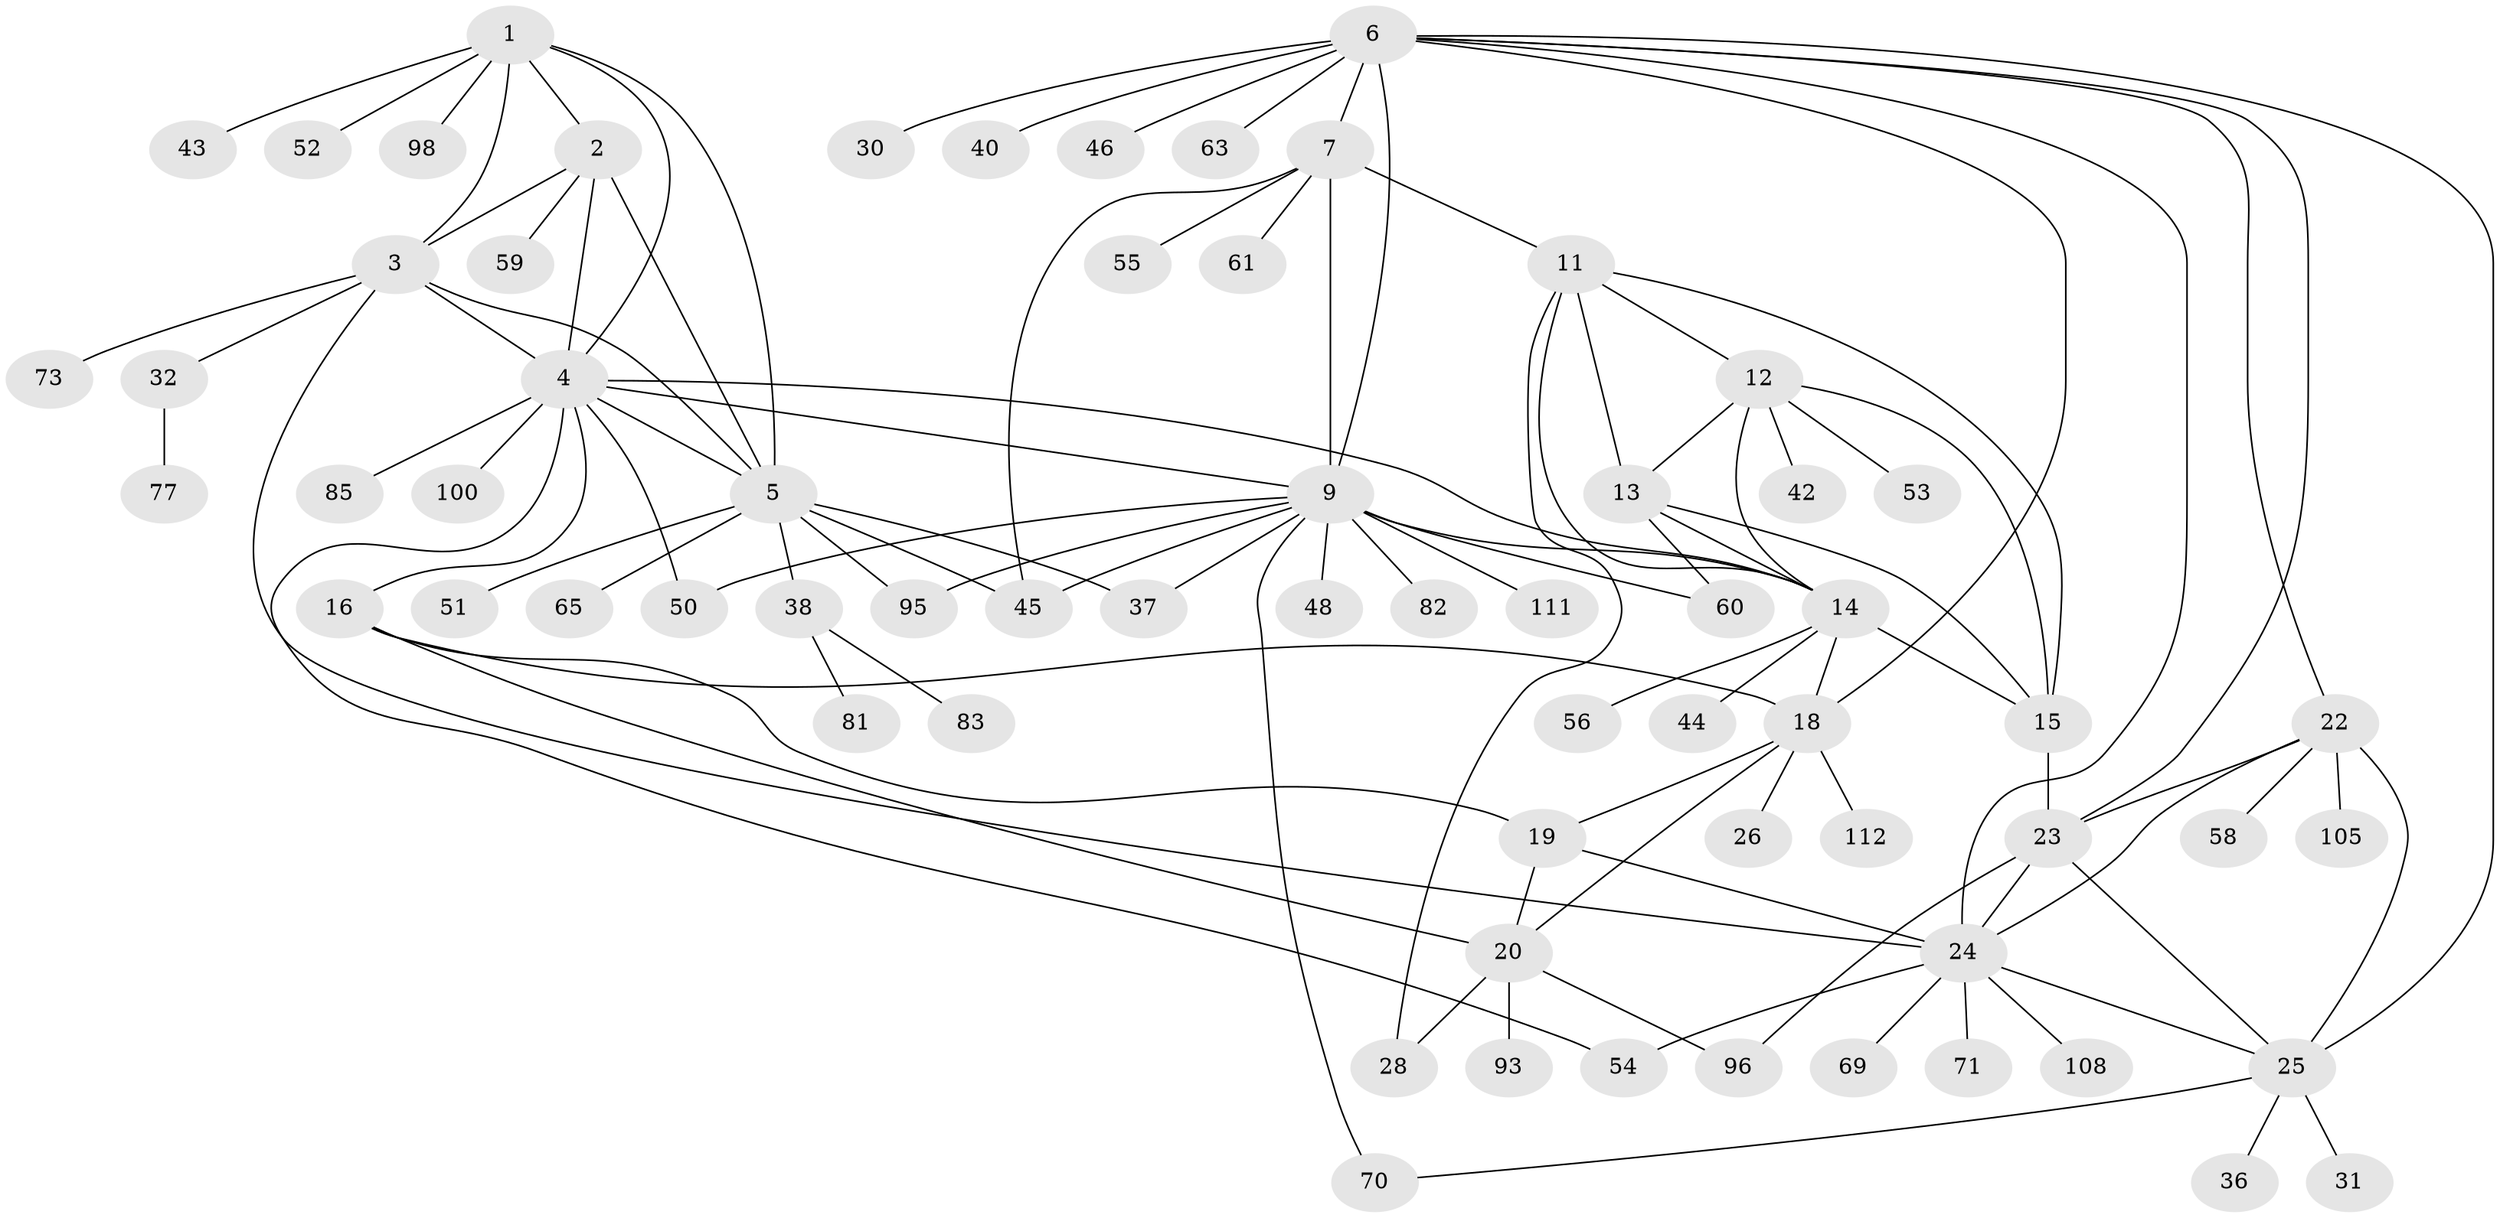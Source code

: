 // original degree distribution, {7: 0.05357142857142857, 5: 0.017857142857142856, 11: 0.017857142857142856, 10: 0.026785714285714284, 9: 0.026785714285714284, 8: 0.008928571428571428, 15: 0.008928571428571428, 6: 0.05357142857142857, 12: 0.008928571428571428, 1: 0.5535714285714286, 2: 0.17857142857142858, 3: 0.03571428571428571, 4: 0.008928571428571428}
// Generated by graph-tools (version 1.1) at 2025/19/03/04/25 18:19:34]
// undirected, 67 vertices, 105 edges
graph export_dot {
graph [start="1"]
  node [color=gray90,style=filled];
  1;
  2;
  3;
  4;
  5;
  6 [super="+107+78+41+8"];
  7 [super="+10+33"];
  9;
  11;
  12;
  13;
  14 [super="+72+104+49"];
  15 [super="+35+34+94+68"];
  16 [super="+74+39+17+29"];
  18 [super="+76+102"];
  19 [super="+103"];
  20;
  22;
  23;
  24;
  25 [super="+27"];
  26;
  28;
  30;
  31 [super="+92+75"];
  32;
  36;
  37;
  38;
  40;
  42;
  43;
  44;
  45 [super="+109"];
  46;
  48;
  50 [super="+57+80"];
  51 [super="+79"];
  52;
  53;
  54;
  55 [super="+86"];
  56;
  58 [super="+64"];
  59;
  60;
  61;
  63;
  65;
  69;
  70;
  71;
  73;
  77 [super="+87"];
  81;
  82;
  83 [super="+91"];
  85;
  93;
  95;
  96;
  98;
  100;
  105;
  108;
  111;
  112;
  1 -- 2;
  1 -- 3;
  1 -- 4;
  1 -- 5;
  1 -- 43;
  1 -- 52;
  1 -- 98;
  2 -- 3;
  2 -- 4;
  2 -- 5;
  2 -- 59;
  3 -- 4;
  3 -- 5;
  3 -- 24;
  3 -- 32;
  3 -- 73;
  4 -- 5;
  4 -- 9;
  4 -- 14;
  4 -- 54;
  4 -- 85;
  4 -- 100;
  4 -- 16;
  4 -- 50;
  5 -- 37;
  5 -- 38;
  5 -- 45;
  5 -- 51;
  5 -- 65;
  5 -- 95;
  6 -- 7 [weight=4];
  6 -- 9 [weight=2];
  6 -- 30;
  6 -- 40;
  6 -- 46;
  6 -- 18;
  6 -- 22;
  6 -- 23;
  6 -- 24;
  6 -- 25 [weight=2];
  6 -- 63;
  7 -- 9 [weight=2];
  7 -- 11;
  7 -- 61;
  7 -- 55;
  7 -- 45;
  9 -- 37;
  9 -- 45;
  9 -- 48;
  9 -- 50;
  9 -- 60;
  9 -- 70;
  9 -- 82;
  9 -- 95;
  9 -- 111;
  9 -- 14;
  11 -- 12;
  11 -- 13;
  11 -- 14;
  11 -- 15;
  11 -- 28;
  12 -- 13;
  12 -- 14;
  12 -- 15;
  12 -- 42;
  12 -- 53;
  13 -- 14;
  13 -- 15;
  13 -- 60;
  14 -- 15;
  14 -- 18;
  14 -- 44;
  14 -- 56;
  15 -- 23;
  16 -- 18 [weight=2];
  16 -- 19 [weight=2];
  16 -- 20 [weight=2];
  18 -- 19;
  18 -- 20;
  18 -- 26;
  18 -- 112;
  19 -- 20;
  19 -- 24;
  20 -- 28;
  20 -- 93;
  20 -- 96;
  22 -- 23;
  22 -- 24;
  22 -- 25;
  22 -- 58;
  22 -- 105;
  23 -- 24;
  23 -- 25;
  23 -- 96;
  24 -- 25;
  24 -- 54;
  24 -- 69;
  24 -- 71;
  24 -- 108;
  25 -- 31;
  25 -- 36;
  25 -- 70;
  32 -- 77;
  38 -- 81;
  38 -- 83;
}
